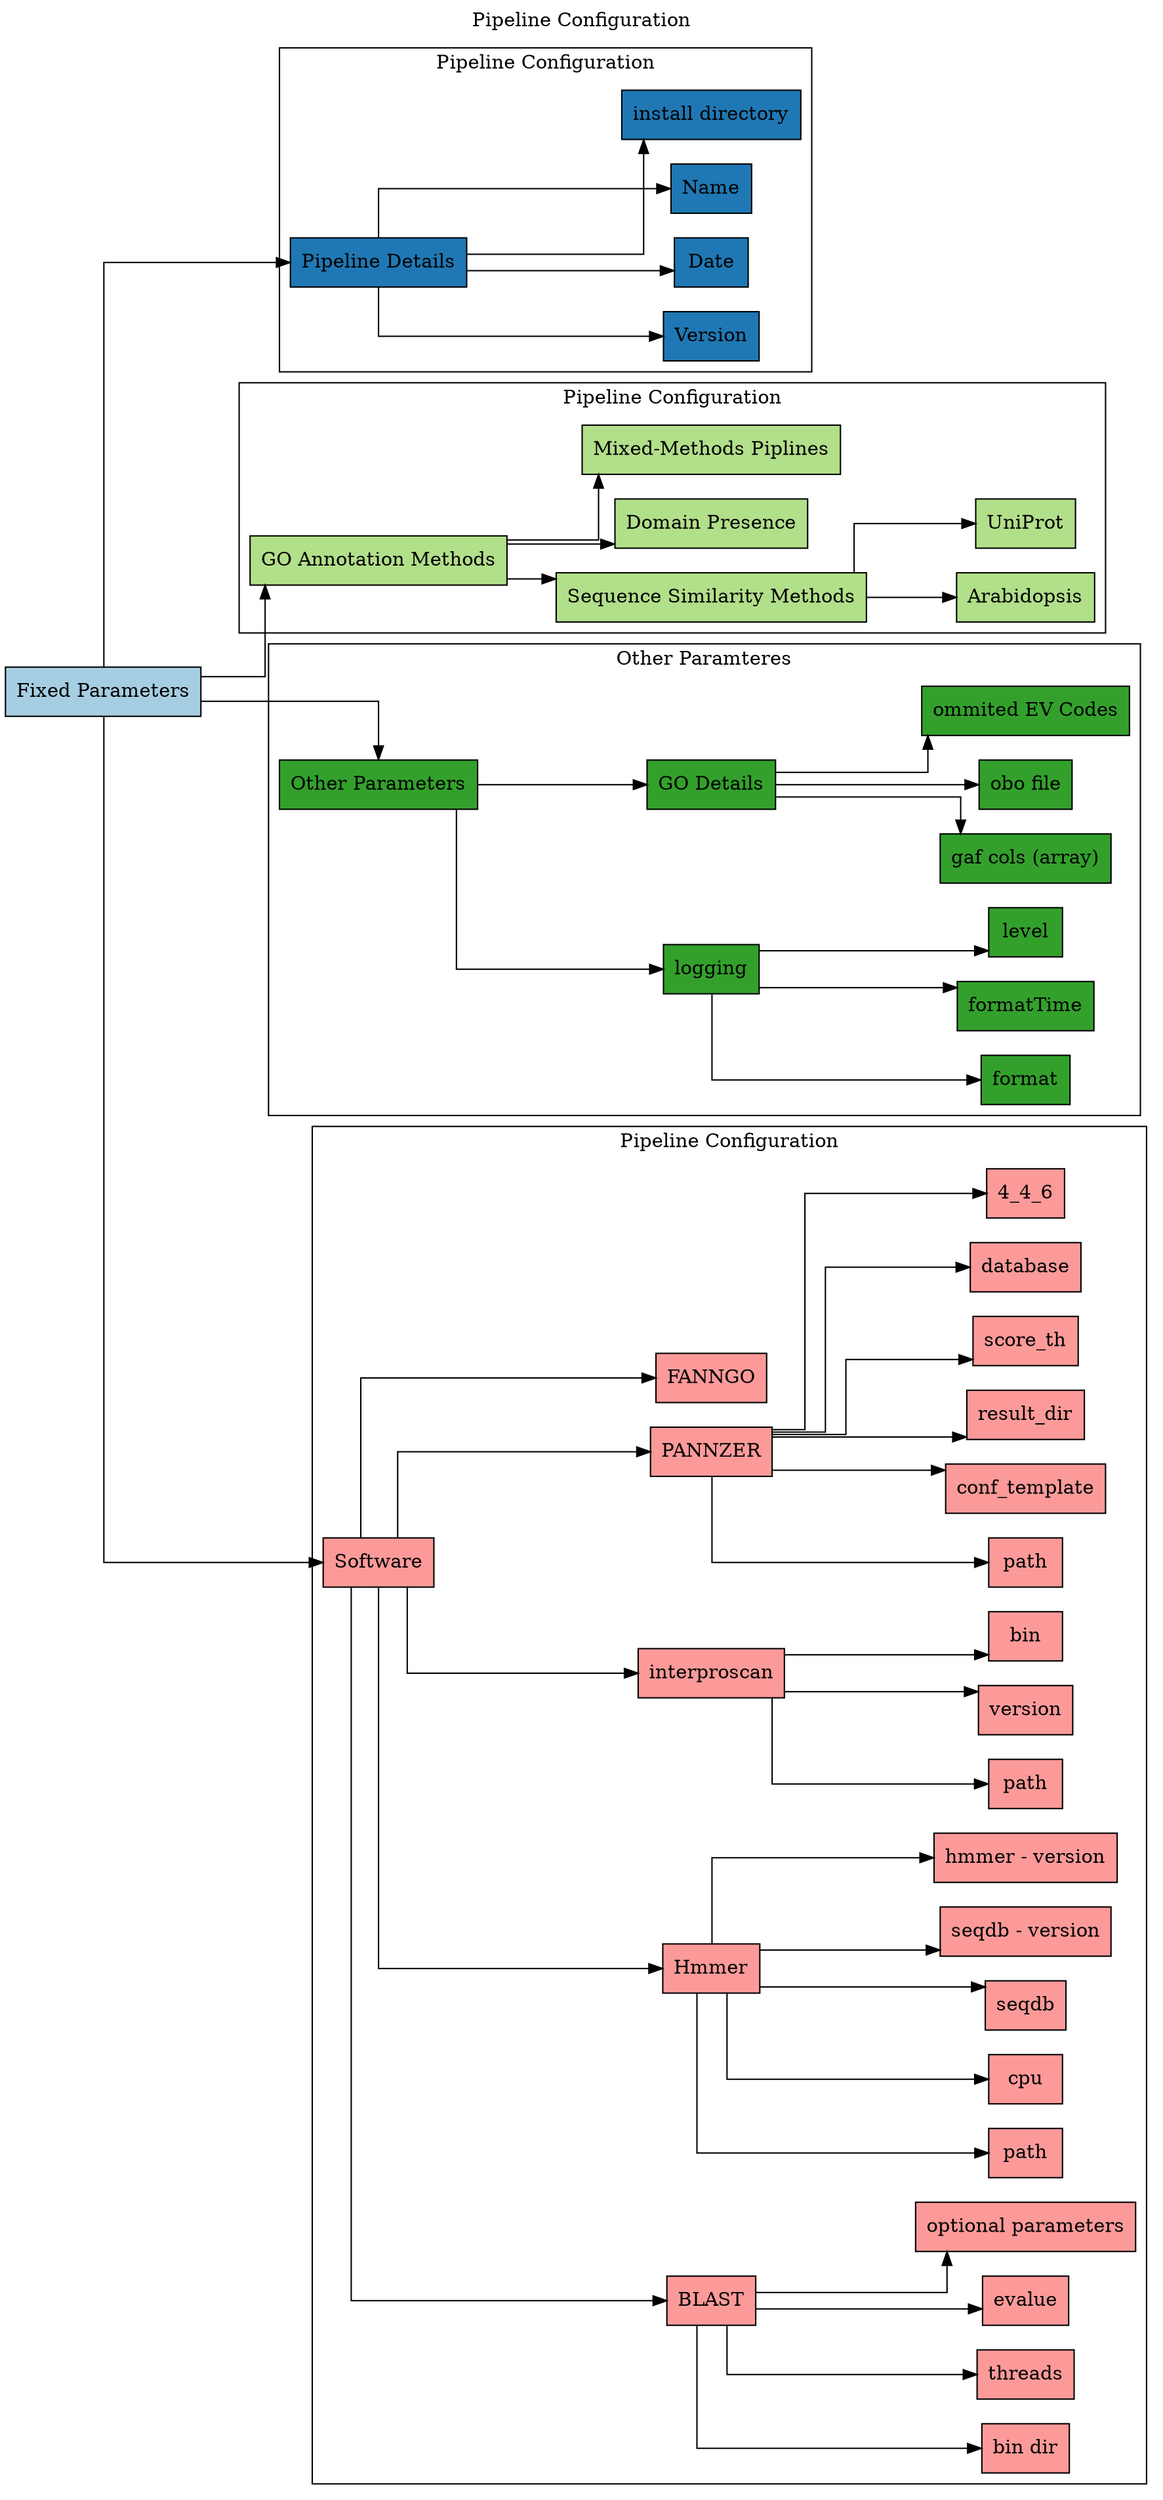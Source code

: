 digraph goal1_intro{
	#dpi=150;
	label=<<b>GO-MAP Configuration Files</b>>;
	labelloc="top";
	node [style=filled,shape=box];
	splines=ortho;
	rankdir="LR"

	#a6cee3
	#1f78b4
	#b2df8a
	#33a02c
	#fb9a99
	#e31a1c
	#fdbf6f
	#ff7f00
	#cab2d6
	#6a3d9a
	#ffff99
	#b15928

		label="Pipeline Configuration";
		node [style=filled,shape=box,fillcolor="#a6cee3",center=true];

		0[label="Fixed Parameters"]
		subgraph cluster_1{
			node[style=filled,shape=box,fillcolor="#1f78b4",center=true];
			1[label="Pipeline Details"]
			labeljust=c;
			"1_1"[label="Version"]
			"1_2"[label="Date"]
			"1_3"[label="Name"]
			"1_4"[label="install directory"]

			1 -> {"1_1","1_2","1_3","1_4"}
		}

		subgraph cluster_2{
			node[style=filled,shape=box,fillcolor="#b2df8a",center=true];
			2[label="GO Annotation Methods"]
				"2_1"[label="Sequence Similarity Methods"]
					"2_1_1"[label="Arabidopsis"]

					"2_1_2"[label="UniProt"]
				"2_2"[label="Domain Presence"]
				"2_3"[label="Mixed-Methods Piplines"]
				2 -> {"2_1","2_2","2_3"}
				"2_1" -> {"2_1_1","2_1_2"}
		}

		subgraph cluster_3{
			label="Other Paramteres"
			node[style=filled,shape=box,fillcolor="#33a02c",center=true];
			3[label="Other Parameters"]
			3 -> {"3_1","3_2"}

			"3_1"[label="logging"]
				"3_1_1"[label="format"]
				"3_1_2"[label="formatTime"]
				"3_1_3"[label="level"]

			"3_1" -> {"3_1_1","3_1_2","3_1_3"}

			"3_2"[label="GO Details"]
        "3_2_1"[label="gaf cols (array)"]
        "3_2_2"[label="obo file"]
        "3_2_3"[label="ommited EV Codes"]

			"3_2" -> {"3_2_1","3_2_2","3_2_3"}
		}

		subgraph cluster_4{
			node[style=filled,shape=rect,fillcolor="#fb9a99",center=true];
			4[label="Software"]
			4 -> {"4_1","4_2","4_3","4_4","4_5"}

				"4_1"[label="BLAST"]
					"4_1_1"[label="bin dir"]
					"4_1_2"[label="threads"]
					"4_1_3"[label="evalue"]
					"4_1_4"[label="optional parameters"]

				"4_1" -> {"4_1_1","4_1_2","4_1_3","4_1_4"}

				"4_2"[label="Hmmer"]
					"4_2_1"[label="path"]
					"4_2_2"[label="cpu"]
					"4_2_3"[label="seqdb"]
					"4_2_4"[label="seqdb - version"]
					"4_2_5"[label="hmmer - version"]

				"4_2" -> {"4_2_1","4_2_2","4_2_3","4_2_4","4_2_5"}

				"4_3"[label="interproscan"]
					"4_3_1"[label="path"]
					"4_3_2"[label="version"]
					"4_3_3"[label="bin"]

				"4_3" -> {"4_3_1","4_3_2","4_3_3"}

				"4_4"[label="PANNZER"]
					"4_4_1"[label="path"]
					"4_4_2"[label="conf_template"]
					"4_4_3"[label="result_dir"]
					"4_4_4"[label="score_th"]
					"4_4_5"[label="database"]
					//"4_4_6"[label="database"]

				"4_4" -> {"4_4_1","4_4_2","4_4_3","4_4_4","4_4_5","4_4_6"}

				"4_5"[label="FANNGO"]


		}
		0 -> {1,2,3,4}
}
